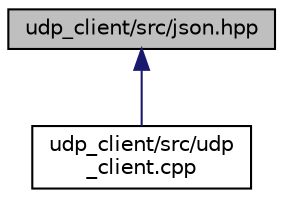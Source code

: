 digraph "udp_client/src/json.hpp"
{
 // LATEX_PDF_SIZE
  edge [fontname="Helvetica",fontsize="10",labelfontname="Helvetica",labelfontsize="10"];
  node [fontname="Helvetica",fontsize="10",shape=record];
  Node1 [label="udp_client/src/json.hpp",height=0.2,width=0.4,color="black", fillcolor="grey75", style="filled", fontcolor="black",tooltip=" "];
  Node1 -> Node2 [dir="back",color="midnightblue",fontsize="10",style="solid",fontname="Helvetica"];
  Node2 [label="udp_client/src/udp\l_client.cpp",height=0.2,width=0.4,color="black", fillcolor="white", style="filled",URL="$udp__client_8cpp.html",tooltip=" "];
}
